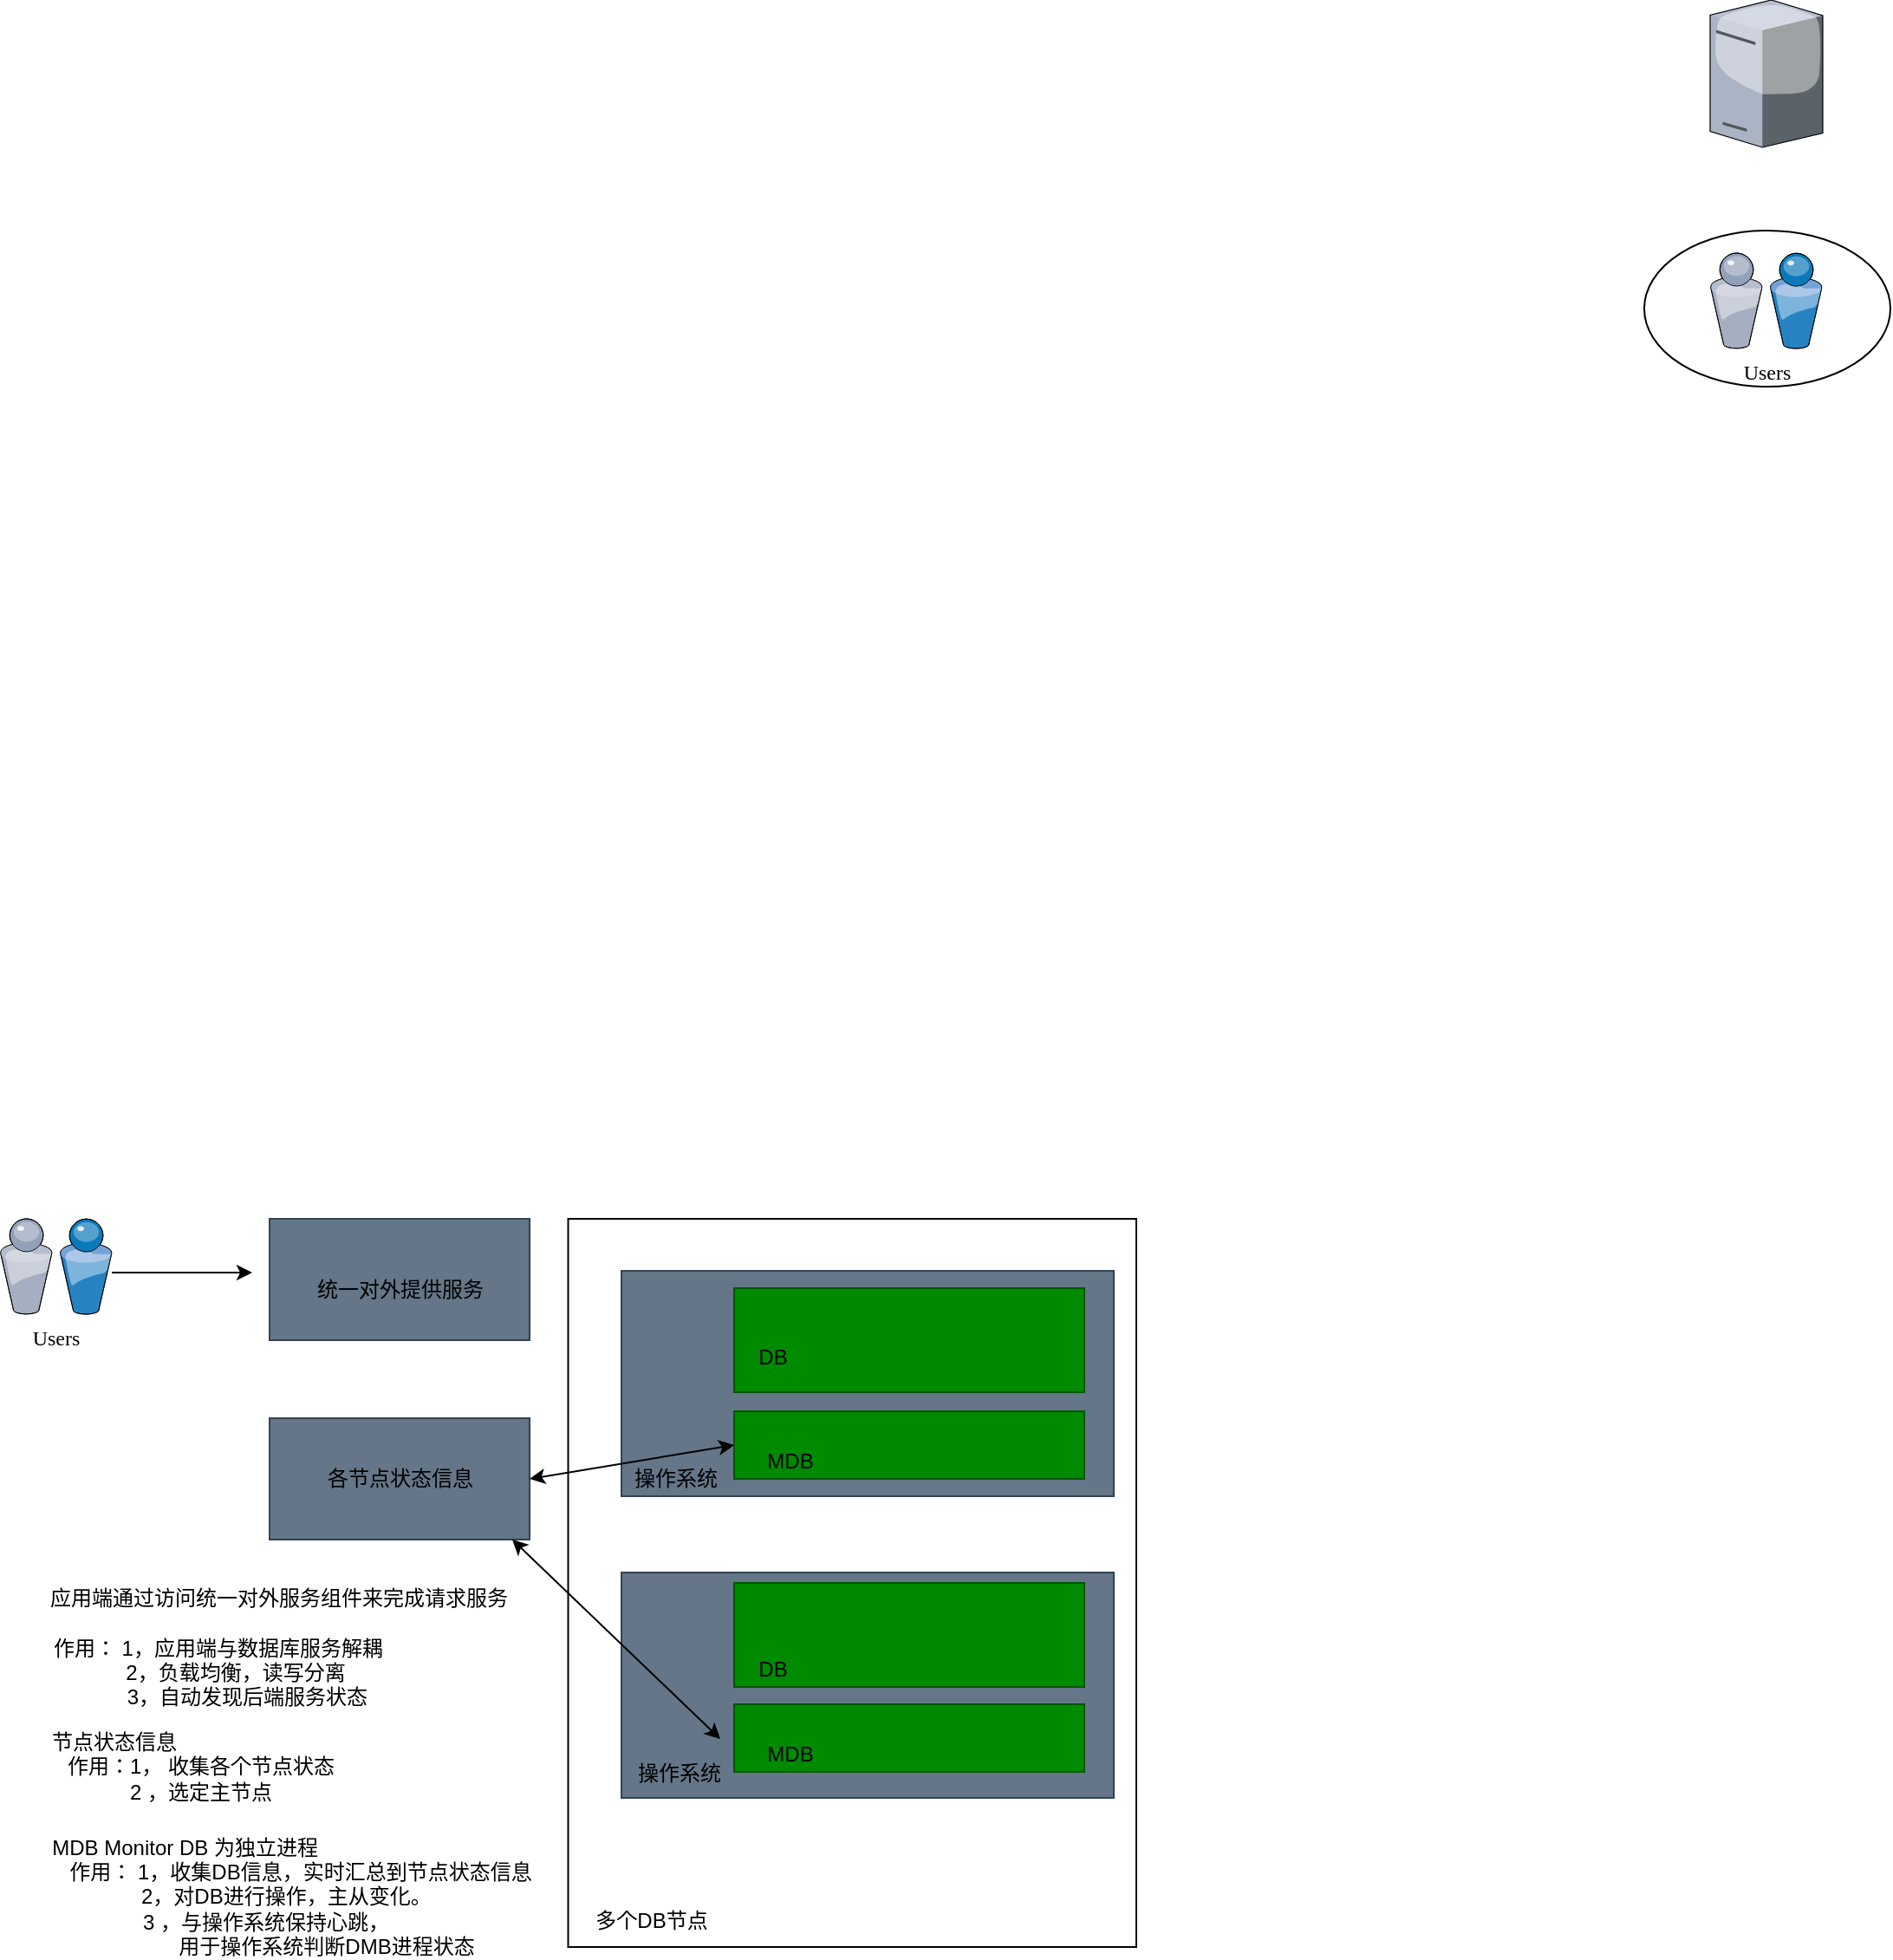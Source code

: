 <mxfile version="13.0.3" type="device"><diagram name="Page-1" id="822b0af5-4adb-64df-f703-e8dfc1f81529"><mxGraphModel dx="1106" dy="783" grid="1" gridSize="10" guides="1" tooltips="1" connect="1" arrows="1" fold="1" page="1" pageScale="1" pageWidth="1100" pageHeight="850" background="#ffffff" math="0" shadow="0"><root><mxCell id="0"/><mxCell id="1" parent="0"/><mxCell id="HeQFq9xCPqeoi6b7va-0-23" value="" style="rounded=0;whiteSpace=wrap;html=1;" vertex="1" parent="1"><mxGeometry x="417.75" y="1093" width="327.75" height="420" as="geometry"/></mxCell><object label="" id="HeQFq9xCPqeoi6b7va-0-4"><mxCell style="rounded=0;whiteSpace=wrap;html=1;fillColor=#647687;strokeColor=#314354;fontColor=#ffffff;" vertex="1" parent="1"><mxGeometry x="448.5" y="1123" width="284" height="130" as="geometry"/></mxCell></object><mxCell id="7d933b09d9755ecc-19" value="" style="ellipse;whiteSpace=wrap;html=1;rounded=0;shadow=0;comic=0;strokeWidth=1;fontFamily=Verdana;" parent="1" vertex="1"><mxGeometry x="1038.5" y="523" width="142" height="90" as="geometry"/></mxCell><mxCell id="7d933b09d9755ecc-20" value="Users" style="verticalLabelPosition=bottom;aspect=fixed;html=1;verticalAlign=top;strokeColor=none;shape=mxgraph.citrix.users;rounded=0;shadow=0;comic=0;fontFamily=Verdana;" parent="1" vertex="1"><mxGeometry x="1076.5" y="536" width="64.5" height="55" as="geometry"/></mxCell><mxCell id="7d933b09d9755ecc-21" value="" style="verticalLabelPosition=bottom;aspect=fixed;html=1;verticalAlign=top;strokeColor=none;shape=mxgraph.citrix.tower_server;rounded=0;shadow=0;comic=0;fontFamily=Verdana;" parent="1" vertex="1"><mxGeometry x="1076.5" y="390" width="65" height="85" as="geometry"/></mxCell><mxCell id="7d933b09d9755ecc-37" value="Users" style="verticalLabelPosition=bottom;aspect=fixed;html=1;verticalAlign=top;strokeColor=none;shape=mxgraph.citrix.users;rounded=0;shadow=0;comic=0;fontFamily=Verdana;" parent="1" vertex="1"><mxGeometry x="90" y="1093" width="64.5" height="55" as="geometry"/></mxCell><mxCell id="HeQFq9xCPqeoi6b7va-0-8" value="操作系统" style="text;html=1;strokeColor=none;fillColor=none;align=center;verticalAlign=middle;whiteSpace=wrap;rounded=0;" vertex="1" parent="1"><mxGeometry x="445.75" y="1233" width="67.75" height="20" as="geometry"/></mxCell><mxCell id="HeQFq9xCPqeoi6b7va-0-9" value="" style="rounded=0;whiteSpace=wrap;html=1;fillColor=#008a00;strokeColor=#005700;fontColor=#ffffff;" vertex="1" parent="1"><mxGeometry x="513.5" y="1133" width="202" height="60" as="geometry"/></mxCell><mxCell id="HeQFq9xCPqeoi6b7va-0-11" value="" style="rounded=0;whiteSpace=wrap;html=1;fillColor=#008a00;strokeColor=#005700;fontColor=#ffffff;" vertex="1" parent="1"><mxGeometry x="513.5" y="1204" width="202" height="39" as="geometry"/></mxCell><mxCell id="HeQFq9xCPqeoi6b7va-0-12" value="DB" style="text;html=1;strokeColor=none;fillColor=none;align=center;verticalAlign=middle;whiteSpace=wrap;rounded=0;" vertex="1" parent="1"><mxGeometry x="515.5" y="1163" width="40" height="20" as="geometry"/></mxCell><mxCell id="HeQFq9xCPqeoi6b7va-0-13" value="MDB" style="text;html=1;strokeColor=none;fillColor=none;align=center;verticalAlign=middle;whiteSpace=wrap;rounded=0;" vertex="1" parent="1"><mxGeometry x="525.5" y="1223" width="40" height="20" as="geometry"/></mxCell><object label="" id="HeQFq9xCPqeoi6b7va-0-15"><mxCell style="rounded=0;whiteSpace=wrap;html=1;fillColor=#647687;strokeColor=#314354;fontColor=#ffffff;" vertex="1" parent="1"><mxGeometry x="448.5" y="1297" width="284" height="130" as="geometry"/></mxCell></object><mxCell id="HeQFq9xCPqeoi6b7va-0-16" value="操作系统" style="text;html=1;strokeColor=none;fillColor=none;align=center;verticalAlign=middle;whiteSpace=wrap;rounded=0;" vertex="1" parent="1"><mxGeometry x="447.75" y="1403" width="67.75" height="20" as="geometry"/></mxCell><mxCell id="HeQFq9xCPqeoi6b7va-0-17" value="" style="rounded=0;whiteSpace=wrap;html=1;fillColor=#008a00;strokeColor=#005700;fontColor=#ffffff;" vertex="1" parent="1"><mxGeometry x="513.5" y="1303" width="202" height="60" as="geometry"/></mxCell><mxCell id="HeQFq9xCPqeoi6b7va-0-18" value="" style="rounded=0;whiteSpace=wrap;html=1;fillColor=#008a00;strokeColor=#005700;fontColor=#ffffff;" vertex="1" parent="1"><mxGeometry x="513.5" y="1373" width="202" height="39" as="geometry"/></mxCell><mxCell id="HeQFq9xCPqeoi6b7va-0-19" value="DB" style="text;html=1;strokeColor=none;fillColor=none;align=center;verticalAlign=middle;whiteSpace=wrap;rounded=0;" vertex="1" parent="1"><mxGeometry x="516.25" y="1343" width="40" height="20" as="geometry"/></mxCell><mxCell id="HeQFq9xCPqeoi6b7va-0-20" value="MDB" style="text;html=1;strokeColor=none;fillColor=none;align=center;verticalAlign=middle;whiteSpace=wrap;rounded=0;" vertex="1" parent="1"><mxGeometry x="525.5" y="1392" width="40" height="20" as="geometry"/></mxCell><mxCell id="HeQFq9xCPqeoi6b7va-0-22" value="" style="rounded=0;whiteSpace=wrap;html=1;fillColor=#647687;strokeColor=#314354;fontColor=#ffffff;" vertex="1" parent="1"><mxGeometry x="245.5" y="1093" width="150" height="70" as="geometry"/></mxCell><mxCell id="HeQFq9xCPqeoi6b7va-0-26" value="多个DB节点" style="text;html=1;strokeColor=none;fillColor=none;align=center;verticalAlign=middle;whiteSpace=wrap;rounded=0;" vertex="1" parent="1"><mxGeometry x="425.5" y="1488" width="80" height="20" as="geometry"/></mxCell><mxCell id="HeQFq9xCPqeoi6b7va-0-27" value="统一对外提供服务" style="text;html=1;strokeColor=none;fillColor=none;align=center;verticalAlign=middle;whiteSpace=wrap;rounded=0;" vertex="1" parent="1"><mxGeometry x="260.5" y="1124" width="120" height="20" as="geometry"/></mxCell><mxCell id="HeQFq9xCPqeoi6b7va-0-31" value="" style="endArrow=classic;html=1;" edge="1" parent="1"><mxGeometry width="50" height="50" relative="1" as="geometry"><mxPoint x="154.5" y="1124" as="sourcePoint"/><mxPoint x="235.5" y="1124" as="targetPoint"/></mxGeometry></mxCell><mxCell id="HeQFq9xCPqeoi6b7va-0-32" value="" style="rounded=0;whiteSpace=wrap;html=1;fillColor=#647687;strokeColor=#314354;fontColor=#ffffff;" vertex="1" parent="1"><mxGeometry x="245.5" y="1208" width="150" height="70" as="geometry"/></mxCell><mxCell id="HeQFq9xCPqeoi6b7va-0-33" value="各节点状态信息" style="text;html=1;strokeColor=none;fillColor=none;align=center;verticalAlign=middle;whiteSpace=wrap;rounded=0;" vertex="1" parent="1"><mxGeometry x="265.5" y="1233" width="110" height="20" as="geometry"/></mxCell><mxCell id="HeQFq9xCPqeoi6b7va-0-34" value="&amp;nbsp; &amp;nbsp; &amp;nbsp; &amp;nbsp; &amp;nbsp; &amp;nbsp; &amp;nbsp; &amp;nbsp; &amp;nbsp; &amp;nbsp; &amp;nbsp; &amp;nbsp; &amp;nbsp; &amp;nbsp; &amp;nbsp; &amp;nbsp; &amp;nbsp; &amp;nbsp; &amp;nbsp; &amp;nbsp; &amp;nbsp; &amp;nbsp; &amp;nbsp; &amp;nbsp; &amp;nbsp; &amp;nbsp; &amp;nbsp; &amp;nbsp; &amp;nbsp; &amp;nbsp; &amp;nbsp;&amp;nbsp;&lt;br&gt;应用端通过访问统一对外服务组件来完成请求服务&lt;br&gt;&lt;br&gt;作用： 1，应用端与数据库服务解耦&amp;nbsp; &amp;nbsp; &amp;nbsp; &amp;nbsp; &amp;nbsp; &amp;nbsp; &amp;nbsp; &amp;nbsp; &amp;nbsp; &amp;nbsp; &amp;nbsp;&lt;br&gt;2，负载均衡，读写分离&amp;nbsp; &amp;nbsp; &amp;nbsp; &amp;nbsp; &amp;nbsp; &amp;nbsp; &amp;nbsp; &amp;nbsp;&lt;br&gt;3，自动发现后端服务状态&amp;nbsp; &amp;nbsp; &amp;nbsp; &amp;nbsp; &amp;nbsp; &amp;nbsp;" style="text;html=1;strokeColor=none;fillColor=none;align=center;verticalAlign=middle;whiteSpace=wrap;rounded=0;" vertex="1" parent="1"><mxGeometry x="110.5" y="1283" width="280" height="100" as="geometry"/></mxCell><mxCell id="HeQFq9xCPqeoi6b7va-0-35" value="" style="endArrow=classic;startArrow=classic;html=1;exitX=1;exitY=0.5;exitDx=0;exitDy=0;entryX=0;entryY=0.5;entryDx=0;entryDy=0;" edge="1" parent="1" source="HeQFq9xCPqeoi6b7va-0-32" target="HeQFq9xCPqeoi6b7va-0-11"><mxGeometry width="50" height="50" relative="1" as="geometry"><mxPoint x="435.5" y="1283" as="sourcePoint"/><mxPoint x="485.5" y="1233" as="targetPoint"/></mxGeometry></mxCell><mxCell id="HeQFq9xCPqeoi6b7va-0-36" value="" style="endArrow=classic;startArrow=classic;html=1;" edge="1" parent="1"><mxGeometry width="50" height="50" relative="1" as="geometry"><mxPoint x="385.5" y="1278" as="sourcePoint"/><mxPoint x="505.5" y="1393" as="targetPoint"/></mxGeometry></mxCell><mxCell id="HeQFq9xCPqeoi6b7va-0-39" value="节点状态信息&amp;nbsp; &amp;nbsp; &amp;nbsp; &amp;nbsp; &amp;nbsp; &amp;nbsp; &amp;nbsp; &amp;nbsp; &amp;nbsp; &amp;nbsp; &amp;nbsp; &amp;nbsp; &amp;nbsp; &amp;nbsp; &amp;nbsp; &amp;nbsp; &amp;nbsp; &amp;nbsp; &amp;nbsp; &amp;nbsp; &amp;nbsp; &amp;nbsp; &amp;nbsp; &amp;nbsp; &amp;nbsp; &amp;nbsp; &amp;nbsp;&amp;nbsp;&lt;br&gt;作用：1， 收集各个节点状态&amp;nbsp; &amp;nbsp; &amp;nbsp; &amp;nbsp; &amp;nbsp; &amp;nbsp; &amp;nbsp; &amp;nbsp; &amp;nbsp; &amp;nbsp; &amp;nbsp; &amp;nbsp;&amp;nbsp;&lt;br&gt;2 ，选定主节点&amp;nbsp; &amp;nbsp; &amp;nbsp; &amp;nbsp; &amp;nbsp; &amp;nbsp; &amp;nbsp; &amp;nbsp; &amp;nbsp; &amp;nbsp; &amp;nbsp; &amp;nbsp;&amp;nbsp;" style="text;html=1;strokeColor=none;fillColor=none;align=center;verticalAlign=middle;whiteSpace=wrap;rounded=0;" vertex="1" parent="1"><mxGeometry x="115.5" y="1363" width="260" height="91" as="geometry"/></mxCell><mxCell id="HeQFq9xCPqeoi6b7va-0-40" value="MDB Monitor DB 为独立进程&amp;nbsp; &amp;nbsp; &amp;nbsp; &amp;nbsp; &amp;nbsp; &amp;nbsp; &amp;nbsp; &amp;nbsp; &amp;nbsp; &amp;nbsp; &amp;nbsp; &amp;nbsp; &amp;nbsp; &amp;nbsp; &amp;nbsp; &amp;nbsp; &amp;nbsp; &amp;nbsp; &amp;nbsp; &amp;nbsp;&amp;nbsp;&lt;br&gt;作用： 1，收集DB信息，实时汇总到节点状态信息&lt;br&gt;2，对DB进行操作，主从变化。&amp;nbsp; &amp;nbsp; &amp;nbsp;&lt;br&gt;3 ，与操作系统保持心跳，&amp;nbsp; &amp;nbsp; &amp;nbsp; &amp;nbsp; &amp;nbsp; &amp;nbsp;&amp;nbsp;&lt;br&gt;&amp;nbsp; &amp;nbsp; &amp;nbsp; &amp;nbsp; &amp;nbsp;用于操作系统判断DMB进程状态" style="text;html=1;strokeColor=none;fillColor=none;align=center;verticalAlign=middle;whiteSpace=wrap;rounded=0;" vertex="1" parent="1"><mxGeometry x="110.5" y="1454" width="305" height="59" as="geometry"/></mxCell></root></mxGraphModel></diagram></mxfile>